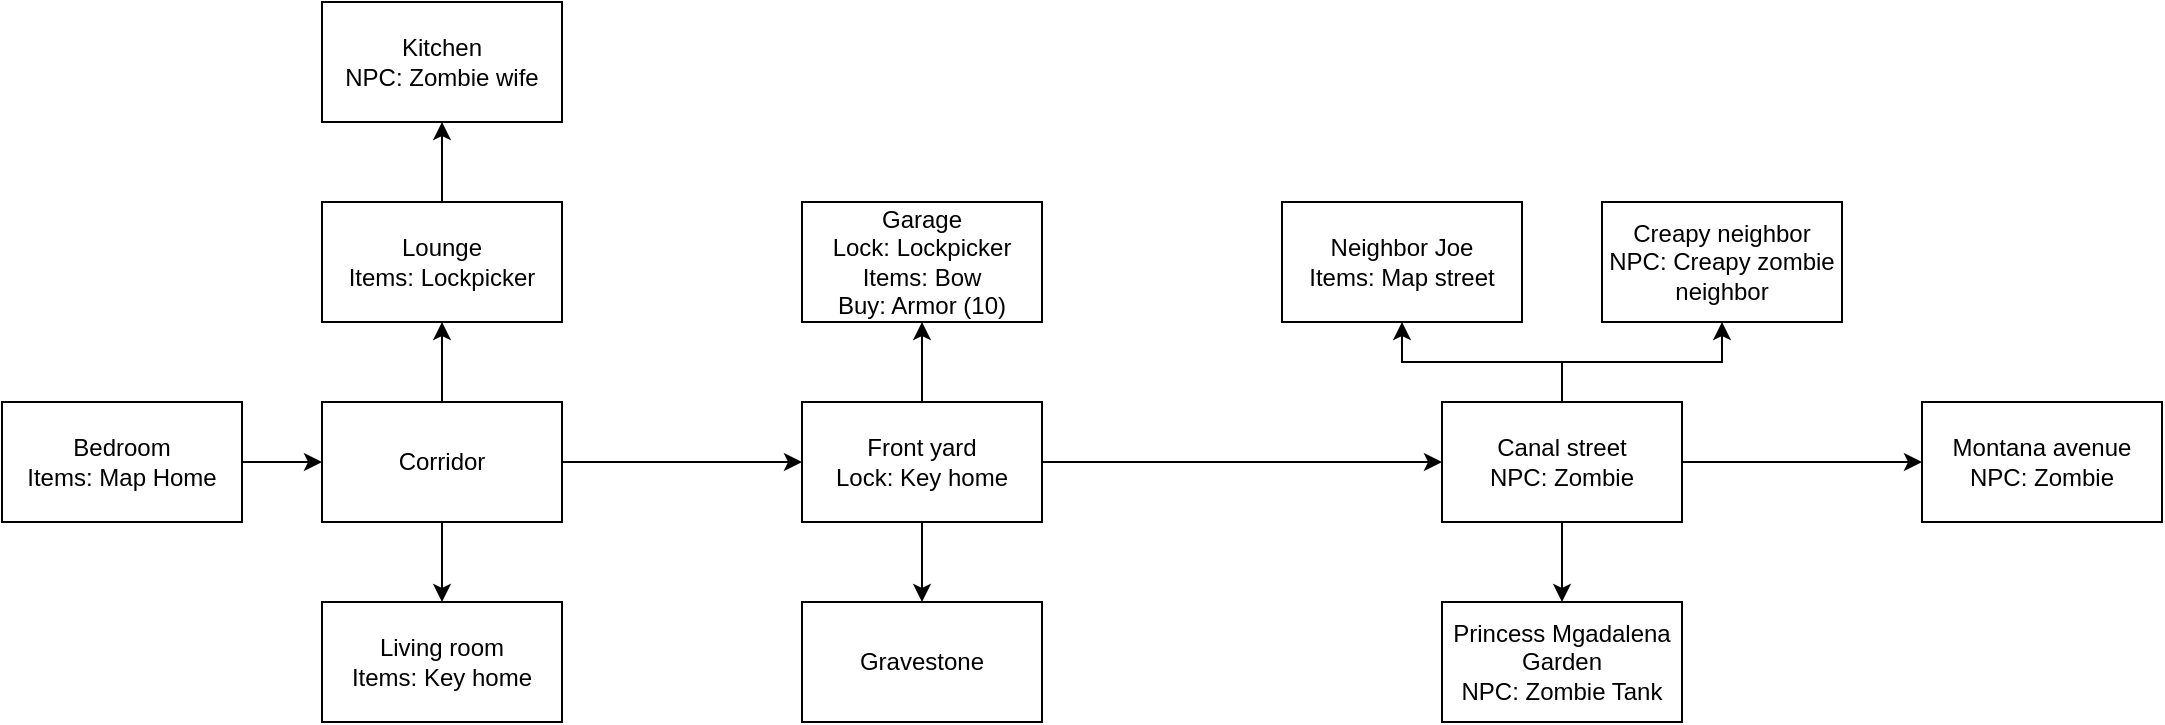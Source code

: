 <mxfile version="17.1.3" type="github">
  <diagram id="3-r2Yq1EkMLdfT2Eu1Ij" name="Page-1">
    <mxGraphModel dx="1422" dy="744" grid="1" gridSize="10" guides="1" tooltips="1" connect="1" arrows="1" fold="1" page="1" pageScale="1" pageWidth="827" pageHeight="1169" math="0" shadow="0">
      <root>
        <mxCell id="0" />
        <mxCell id="1" parent="0" />
        <mxCell id="QgcJuCtuCY2u2TaKuLJd-7" style="edgeStyle=orthogonalEdgeStyle;rounded=0;orthogonalLoop=1;jettySize=auto;html=1;entryX=0;entryY=0.5;entryDx=0;entryDy=0;" parent="1" source="QgcJuCtuCY2u2TaKuLJd-3" target="QgcJuCtuCY2u2TaKuLJd-6" edge="1">
          <mxGeometry relative="1" as="geometry" />
        </mxCell>
        <mxCell id="QgcJuCtuCY2u2TaKuLJd-3" value="&lt;div&gt;Bedroom&lt;/div&gt;&lt;div&gt;Items: Map Home&lt;br&gt;&lt;/div&gt;" style="rounded=0;whiteSpace=wrap;html=1;" parent="1" vertex="1">
          <mxGeometry x="40" y="240" width="120" height="60" as="geometry" />
        </mxCell>
        <mxCell id="QgcJuCtuCY2u2TaKuLJd-4" value="&lt;div&gt;Kitchen&lt;/div&gt;&lt;div&gt;NPC: Zombie wife&lt;br&gt;&lt;/div&gt;" style="rounded=0;whiteSpace=wrap;html=1;" parent="1" vertex="1">
          <mxGeometry x="200" y="40" width="120" height="60" as="geometry" />
        </mxCell>
        <mxCell id="QgcJuCtuCY2u2TaKuLJd-9" style="edgeStyle=orthogonalEdgeStyle;rounded=0;orthogonalLoop=1;jettySize=auto;html=1;entryX=0.5;entryY=1;entryDx=0;entryDy=0;" parent="1" source="QgcJuCtuCY2u2TaKuLJd-5" target="QgcJuCtuCY2u2TaKuLJd-4" edge="1">
          <mxGeometry relative="1" as="geometry" />
        </mxCell>
        <mxCell id="QgcJuCtuCY2u2TaKuLJd-5" value="&lt;div&gt;Lounge&lt;/div&gt;&lt;div&gt;Items: Lockpicker&lt;br&gt;&lt;/div&gt;" style="rounded=0;whiteSpace=wrap;html=1;" parent="1" vertex="1">
          <mxGeometry x="200" y="140" width="120" height="60" as="geometry" />
        </mxCell>
        <mxCell id="QgcJuCtuCY2u2TaKuLJd-8" style="edgeStyle=orthogonalEdgeStyle;rounded=0;orthogonalLoop=1;jettySize=auto;html=1;entryX=0.5;entryY=1;entryDx=0;entryDy=0;" parent="1" source="QgcJuCtuCY2u2TaKuLJd-6" target="QgcJuCtuCY2u2TaKuLJd-5" edge="1">
          <mxGeometry relative="1" as="geometry" />
        </mxCell>
        <mxCell id="QgcJuCtuCY2u2TaKuLJd-11" style="edgeStyle=orthogonalEdgeStyle;rounded=0;orthogonalLoop=1;jettySize=auto;html=1;entryX=0.5;entryY=0;entryDx=0;entryDy=0;" parent="1" source="QgcJuCtuCY2u2TaKuLJd-6" target="QgcJuCtuCY2u2TaKuLJd-10" edge="1">
          <mxGeometry relative="1" as="geometry">
            <Array as="points">
              <mxPoint x="260" y="340" />
              <mxPoint x="260" y="340" />
            </Array>
          </mxGeometry>
        </mxCell>
        <mxCell id="QgcJuCtuCY2u2TaKuLJd-13" style="edgeStyle=orthogonalEdgeStyle;rounded=0;orthogonalLoop=1;jettySize=auto;html=1;entryX=0;entryY=0.5;entryDx=0;entryDy=0;" parent="1" source="QgcJuCtuCY2u2TaKuLJd-6" target="QgcJuCtuCY2u2TaKuLJd-12" edge="1">
          <mxGeometry relative="1" as="geometry" />
        </mxCell>
        <mxCell id="QgcJuCtuCY2u2TaKuLJd-6" value="Corridor" style="rounded=0;whiteSpace=wrap;html=1;" parent="1" vertex="1">
          <mxGeometry x="200" y="240" width="120" height="60" as="geometry" />
        </mxCell>
        <mxCell id="QgcJuCtuCY2u2TaKuLJd-10" value="&lt;div&gt;Living room&lt;/div&gt;&lt;div&gt;Items: Key home&lt;br&gt;&lt;/div&gt;" style="rounded=0;whiteSpace=wrap;html=1;" parent="1" vertex="1">
          <mxGeometry x="200" y="340" width="120" height="60" as="geometry" />
        </mxCell>
        <mxCell id="QgcJuCtuCY2u2TaKuLJd-15" style="edgeStyle=orthogonalEdgeStyle;rounded=0;orthogonalLoop=1;jettySize=auto;html=1;entryX=0.5;entryY=1;entryDx=0;entryDy=0;" parent="1" source="QgcJuCtuCY2u2TaKuLJd-12" target="QgcJuCtuCY2u2TaKuLJd-14" edge="1">
          <mxGeometry relative="1" as="geometry" />
        </mxCell>
        <mxCell id="QgcJuCtuCY2u2TaKuLJd-17" style="edgeStyle=orthogonalEdgeStyle;rounded=0;orthogonalLoop=1;jettySize=auto;html=1;entryX=0.5;entryY=0;entryDx=0;entryDy=0;" parent="1" source="QgcJuCtuCY2u2TaKuLJd-12" target="QgcJuCtuCY2u2TaKuLJd-16" edge="1">
          <mxGeometry relative="1" as="geometry" />
        </mxCell>
        <mxCell id="QgcJuCtuCY2u2TaKuLJd-19" style="edgeStyle=orthogonalEdgeStyle;rounded=0;orthogonalLoop=1;jettySize=auto;html=1;entryX=0;entryY=0.5;entryDx=0;entryDy=0;" parent="1" source="QgcJuCtuCY2u2TaKuLJd-12" target="QgcJuCtuCY2u2TaKuLJd-18" edge="1">
          <mxGeometry relative="1" as="geometry" />
        </mxCell>
        <mxCell id="QgcJuCtuCY2u2TaKuLJd-12" value="&lt;div&gt;Front yard&lt;/div&gt;Lock: Key home" style="rounded=0;whiteSpace=wrap;html=1;" parent="1" vertex="1">
          <mxGeometry x="440" y="240" width="120" height="60" as="geometry" />
        </mxCell>
        <mxCell id="QgcJuCtuCY2u2TaKuLJd-14" value="&lt;div&gt;Garage&lt;/div&gt;&lt;div&gt;Lock: Lockpicker&lt;br&gt;&lt;/div&gt;&lt;div&gt;Items: Bow&lt;/div&gt;&lt;div&gt;Buy: Armor (10)&lt;br&gt;&lt;/div&gt;" style="rounded=0;whiteSpace=wrap;html=1;" parent="1" vertex="1">
          <mxGeometry x="440" y="140" width="120" height="60" as="geometry" />
        </mxCell>
        <mxCell id="QgcJuCtuCY2u2TaKuLJd-16" value="Gravestone" style="rounded=0;whiteSpace=wrap;html=1;" parent="1" vertex="1">
          <mxGeometry x="440" y="340" width="120" height="60" as="geometry" />
        </mxCell>
        <mxCell id="QgcJuCtuCY2u2TaKuLJd-21" style="edgeStyle=orthogonalEdgeStyle;rounded=0;orthogonalLoop=1;jettySize=auto;html=1;entryX=0.5;entryY=1;entryDx=0;entryDy=0;" parent="1" source="QgcJuCtuCY2u2TaKuLJd-18" target="QgcJuCtuCY2u2TaKuLJd-20" edge="1">
          <mxGeometry relative="1" as="geometry" />
        </mxCell>
        <mxCell id="uyamcqGPg6rspYpmBii--2" style="edgeStyle=orthogonalEdgeStyle;rounded=0;orthogonalLoop=1;jettySize=auto;html=1;entryX=0.5;entryY=0;entryDx=0;entryDy=0;" edge="1" parent="1" source="QgcJuCtuCY2u2TaKuLJd-18" target="uyamcqGPg6rspYpmBii--1">
          <mxGeometry relative="1" as="geometry" />
        </mxCell>
        <mxCell id="uyamcqGPg6rspYpmBii--5" style="edgeStyle=orthogonalEdgeStyle;rounded=0;orthogonalLoop=1;jettySize=auto;html=1;entryX=0.5;entryY=1;entryDx=0;entryDy=0;" edge="1" parent="1" source="QgcJuCtuCY2u2TaKuLJd-18" target="uyamcqGPg6rspYpmBii--4">
          <mxGeometry relative="1" as="geometry" />
        </mxCell>
        <mxCell id="uyamcqGPg6rspYpmBii--6" style="edgeStyle=orthogonalEdgeStyle;rounded=0;orthogonalLoop=1;jettySize=auto;html=1;entryX=0;entryY=0.5;entryDx=0;entryDy=0;" edge="1" parent="1" source="QgcJuCtuCY2u2TaKuLJd-18" target="uyamcqGPg6rspYpmBii--3">
          <mxGeometry relative="1" as="geometry" />
        </mxCell>
        <mxCell id="QgcJuCtuCY2u2TaKuLJd-18" value="&lt;div&gt;Canal street&lt;br&gt;&lt;/div&gt;NPC: Zombie" style="rounded=0;whiteSpace=wrap;html=1;" parent="1" vertex="1">
          <mxGeometry x="760" y="240" width="120" height="60" as="geometry" />
        </mxCell>
        <mxCell id="QgcJuCtuCY2u2TaKuLJd-20" value="&lt;div&gt;Neighbor Joe&lt;br&gt;&lt;/div&gt;Items: Map street" style="rounded=0;whiteSpace=wrap;html=1;" parent="1" vertex="1">
          <mxGeometry x="680" y="140" width="120" height="60" as="geometry" />
        </mxCell>
        <mxCell id="uyamcqGPg6rspYpmBii--1" value="&lt;div&gt;Princess Mgadalena Garden&lt;/div&gt;&lt;div&gt;NPC: Zombie Tank&lt;br&gt;&lt;/div&gt;" style="rounded=0;whiteSpace=wrap;html=1;" vertex="1" parent="1">
          <mxGeometry x="760" y="340" width="120" height="60" as="geometry" />
        </mxCell>
        <mxCell id="uyamcqGPg6rspYpmBii--3" value="&lt;div&gt;&lt;span itemprop=&quot;text&quot;&gt;Montana avenue&lt;/span&gt;&lt;/div&gt;NPC: Zombie" style="rounded=0;whiteSpace=wrap;html=1;" vertex="1" parent="1">
          <mxGeometry x="1000" y="240" width="120" height="60" as="geometry" />
        </mxCell>
        <mxCell id="uyamcqGPg6rspYpmBii--4" value="&lt;div&gt;Creapy neighbor&lt;/div&gt;&lt;div&gt;NPC: Creapy zombie neighbor&lt;/div&gt;" style="rounded=0;whiteSpace=wrap;html=1;" vertex="1" parent="1">
          <mxGeometry x="840" y="140" width="120" height="60" as="geometry" />
        </mxCell>
      </root>
    </mxGraphModel>
  </diagram>
</mxfile>
